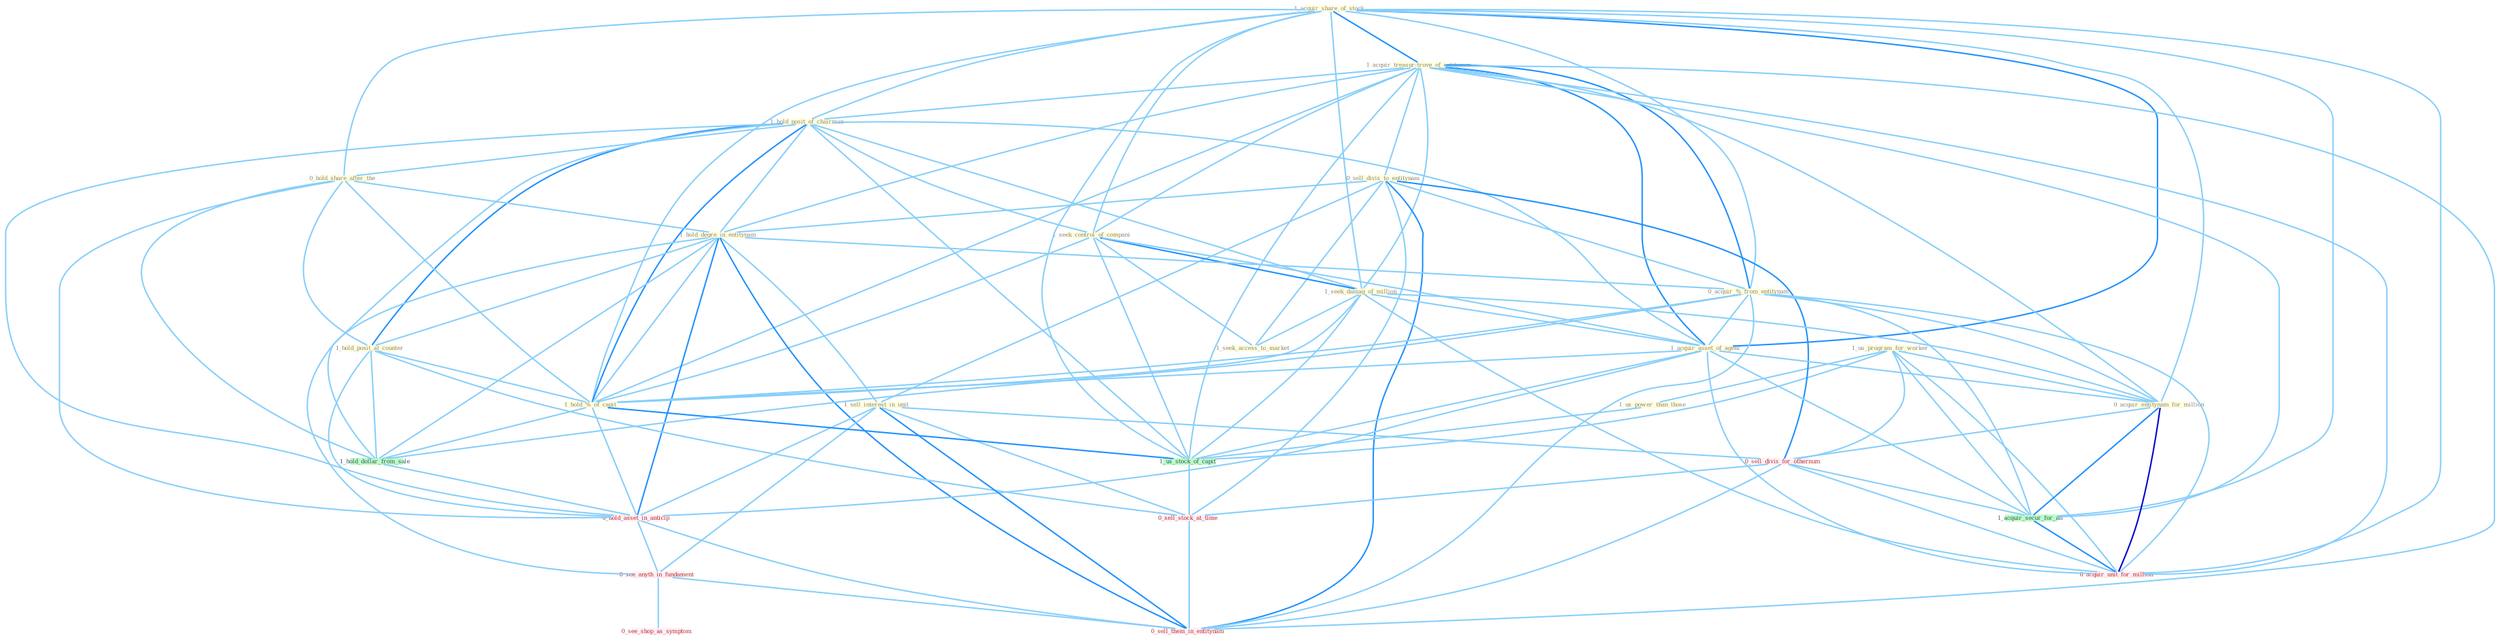 Graph G{ 
    node
    [shape=polygon,style=filled,width=.5,height=.06,color="#BDFCC9",fixedsize=true,fontsize=4,
    fontcolor="#2f4f4f"];
    {node
    [color="#ffffe0", fontcolor="#8b7d6b"] "1_acquir_share_of_stock " "1_acquir_treasur-trove_of_entitynam " "1_hold_posit_of_chairman " "0_hold_share_after_the " "1_us_program_for_worker " "0_sell_divis_to_entitynam " "1_seek_control_of_compani " "1_hold_degre_in_entitynam " "1_seek_damag_of_million " "1_hold_posit_at_counter " "1_seek_access_to_market " "0_acquir_%_from_entitynam " "1_acquir_asset_of_agenc " "0_acquir_entitynam_for_million " "1_sell_interest_in_unit " "1_us_power_than_those " "1_hold_%_of_capit "}
{node [color="#fff0f5", fontcolor="#b22222"] "0_sell_divis_for_othernum " "0_hold_asset_in_anticip " "0_sell_stock_at_time " "0_see_anyth_in_fundament " "0_acquir_unit_for_million " "0_see_shop_as_symptom " "0_sell_them_in_entitynam "}
edge [color="#B0E2FF"];

	"1_acquir_share_of_stock " -- "1_acquir_treasur-trove_of_entitynam " [w="2", color="#1e90ff" , len=0.8];
	"1_acquir_share_of_stock " -- "1_hold_posit_of_chairman " [w="1", color="#87cefa" ];
	"1_acquir_share_of_stock " -- "0_hold_share_after_the " [w="1", color="#87cefa" ];
	"1_acquir_share_of_stock " -- "1_seek_control_of_compani " [w="1", color="#87cefa" ];
	"1_acquir_share_of_stock " -- "1_seek_damag_of_million " [w="1", color="#87cefa" ];
	"1_acquir_share_of_stock " -- "0_acquir_%_from_entitynam " [w="1", color="#87cefa" ];
	"1_acquir_share_of_stock " -- "1_acquir_asset_of_agenc " [w="2", color="#1e90ff" , len=0.8];
	"1_acquir_share_of_stock " -- "0_acquir_entitynam_for_million " [w="1", color="#87cefa" ];
	"1_acquir_share_of_stock " -- "1_hold_%_of_capit " [w="1", color="#87cefa" ];
	"1_acquir_share_of_stock " -- "1_acquir_secur_for_an " [w="1", color="#87cefa" ];
	"1_acquir_share_of_stock " -- "1_us_stock_of_capit " [w="1", color="#87cefa" ];
	"1_acquir_share_of_stock " -- "0_acquir_unit_for_million " [w="1", color="#87cefa" ];
	"1_acquir_treasur-trove_of_entitynam " -- "1_hold_posit_of_chairman " [w="1", color="#87cefa" ];
	"1_acquir_treasur-trove_of_entitynam " -- "0_sell_divis_to_entitynam " [w="1", color="#87cefa" ];
	"1_acquir_treasur-trove_of_entitynam " -- "1_seek_control_of_compani " [w="1", color="#87cefa" ];
	"1_acquir_treasur-trove_of_entitynam " -- "1_hold_degre_in_entitynam " [w="1", color="#87cefa" ];
	"1_acquir_treasur-trove_of_entitynam " -- "1_seek_damag_of_million " [w="1", color="#87cefa" ];
	"1_acquir_treasur-trove_of_entitynam " -- "0_acquir_%_from_entitynam " [w="2", color="#1e90ff" , len=0.8];
	"1_acquir_treasur-trove_of_entitynam " -- "1_acquir_asset_of_agenc " [w="2", color="#1e90ff" , len=0.8];
	"1_acquir_treasur-trove_of_entitynam " -- "0_acquir_entitynam_for_million " [w="1", color="#87cefa" ];
	"1_acquir_treasur-trove_of_entitynam " -- "1_hold_%_of_capit " [w="1", color="#87cefa" ];
	"1_acquir_treasur-trove_of_entitynam " -- "1_acquir_secur_for_an " [w="1", color="#87cefa" ];
	"1_acquir_treasur-trove_of_entitynam " -- "1_us_stock_of_capit " [w="1", color="#87cefa" ];
	"1_acquir_treasur-trove_of_entitynam " -- "0_acquir_unit_for_million " [w="1", color="#87cefa" ];
	"1_acquir_treasur-trove_of_entitynam " -- "0_sell_them_in_entitynam " [w="1", color="#87cefa" ];
	"1_hold_posit_of_chairman " -- "0_hold_share_after_the " [w="1", color="#87cefa" ];
	"1_hold_posit_of_chairman " -- "1_seek_control_of_compani " [w="1", color="#87cefa" ];
	"1_hold_posit_of_chairman " -- "1_hold_degre_in_entitynam " [w="1", color="#87cefa" ];
	"1_hold_posit_of_chairman " -- "1_seek_damag_of_million " [w="1", color="#87cefa" ];
	"1_hold_posit_of_chairman " -- "1_hold_posit_at_counter " [w="2", color="#1e90ff" , len=0.8];
	"1_hold_posit_of_chairman " -- "1_acquir_asset_of_agenc " [w="1", color="#87cefa" ];
	"1_hold_posit_of_chairman " -- "1_hold_%_of_capit " [w="2", color="#1e90ff" , len=0.8];
	"1_hold_posit_of_chairman " -- "1_us_stock_of_capit " [w="1", color="#87cefa" ];
	"1_hold_posit_of_chairman " -- "1_hold_dollar_from_sale " [w="1", color="#87cefa" ];
	"1_hold_posit_of_chairman " -- "0_hold_asset_in_anticip " [w="1", color="#87cefa" ];
	"0_hold_share_after_the " -- "1_hold_degre_in_entitynam " [w="1", color="#87cefa" ];
	"0_hold_share_after_the " -- "1_hold_posit_at_counter " [w="1", color="#87cefa" ];
	"0_hold_share_after_the " -- "1_hold_%_of_capit " [w="1", color="#87cefa" ];
	"0_hold_share_after_the " -- "1_hold_dollar_from_sale " [w="1", color="#87cefa" ];
	"0_hold_share_after_the " -- "0_hold_asset_in_anticip " [w="1", color="#87cefa" ];
	"1_us_program_for_worker " -- "0_acquir_entitynam_for_million " [w="1", color="#87cefa" ];
	"1_us_program_for_worker " -- "1_us_power_than_those " [w="1", color="#87cefa" ];
	"1_us_program_for_worker " -- "0_sell_divis_for_othernum " [w="1", color="#87cefa" ];
	"1_us_program_for_worker " -- "1_acquir_secur_for_an " [w="1", color="#87cefa" ];
	"1_us_program_for_worker " -- "1_us_stock_of_capit " [w="1", color="#87cefa" ];
	"1_us_program_for_worker " -- "0_acquir_unit_for_million " [w="1", color="#87cefa" ];
	"0_sell_divis_to_entitynam " -- "1_hold_degre_in_entitynam " [w="1", color="#87cefa" ];
	"0_sell_divis_to_entitynam " -- "1_seek_access_to_market " [w="1", color="#87cefa" ];
	"0_sell_divis_to_entitynam " -- "0_acquir_%_from_entitynam " [w="1", color="#87cefa" ];
	"0_sell_divis_to_entitynam " -- "1_sell_interest_in_unit " [w="1", color="#87cefa" ];
	"0_sell_divis_to_entitynam " -- "0_sell_divis_for_othernum " [w="2", color="#1e90ff" , len=0.8];
	"0_sell_divis_to_entitynam " -- "0_sell_stock_at_time " [w="1", color="#87cefa" ];
	"0_sell_divis_to_entitynam " -- "0_sell_them_in_entitynam " [w="2", color="#1e90ff" , len=0.8];
	"1_seek_control_of_compani " -- "1_seek_damag_of_million " [w="2", color="#1e90ff" , len=0.8];
	"1_seek_control_of_compani " -- "1_seek_access_to_market " [w="1", color="#87cefa" ];
	"1_seek_control_of_compani " -- "1_acquir_asset_of_agenc " [w="1", color="#87cefa" ];
	"1_seek_control_of_compani " -- "1_hold_%_of_capit " [w="1", color="#87cefa" ];
	"1_seek_control_of_compani " -- "1_us_stock_of_capit " [w="1", color="#87cefa" ];
	"1_hold_degre_in_entitynam " -- "1_hold_posit_at_counter " [w="1", color="#87cefa" ];
	"1_hold_degre_in_entitynam " -- "0_acquir_%_from_entitynam " [w="1", color="#87cefa" ];
	"1_hold_degre_in_entitynam " -- "1_sell_interest_in_unit " [w="1", color="#87cefa" ];
	"1_hold_degre_in_entitynam " -- "1_hold_%_of_capit " [w="1", color="#87cefa" ];
	"1_hold_degre_in_entitynam " -- "1_hold_dollar_from_sale " [w="1", color="#87cefa" ];
	"1_hold_degre_in_entitynam " -- "0_hold_asset_in_anticip " [w="2", color="#1e90ff" , len=0.8];
	"1_hold_degre_in_entitynam " -- "0_see_anyth_in_fundament " [w="1", color="#87cefa" ];
	"1_hold_degre_in_entitynam " -- "0_sell_them_in_entitynam " [w="2", color="#1e90ff" , len=0.8];
	"1_seek_damag_of_million " -- "1_seek_access_to_market " [w="1", color="#87cefa" ];
	"1_seek_damag_of_million " -- "1_acquir_asset_of_agenc " [w="1", color="#87cefa" ];
	"1_seek_damag_of_million " -- "0_acquir_entitynam_for_million " [w="1", color="#87cefa" ];
	"1_seek_damag_of_million " -- "1_hold_%_of_capit " [w="1", color="#87cefa" ];
	"1_seek_damag_of_million " -- "1_us_stock_of_capit " [w="1", color="#87cefa" ];
	"1_seek_damag_of_million " -- "0_acquir_unit_for_million " [w="1", color="#87cefa" ];
	"1_hold_posit_at_counter " -- "1_hold_%_of_capit " [w="1", color="#87cefa" ];
	"1_hold_posit_at_counter " -- "1_hold_dollar_from_sale " [w="1", color="#87cefa" ];
	"1_hold_posit_at_counter " -- "0_hold_asset_in_anticip " [w="1", color="#87cefa" ];
	"1_hold_posit_at_counter " -- "0_sell_stock_at_time " [w="1", color="#87cefa" ];
	"0_acquir_%_from_entitynam " -- "1_acquir_asset_of_agenc " [w="1", color="#87cefa" ];
	"0_acquir_%_from_entitynam " -- "0_acquir_entitynam_for_million " [w="1", color="#87cefa" ];
	"0_acquir_%_from_entitynam " -- "1_hold_%_of_capit " [w="1", color="#87cefa" ];
	"0_acquir_%_from_entitynam " -- "1_acquir_secur_for_an " [w="1", color="#87cefa" ];
	"0_acquir_%_from_entitynam " -- "1_hold_dollar_from_sale " [w="1", color="#87cefa" ];
	"0_acquir_%_from_entitynam " -- "0_acquir_unit_for_million " [w="1", color="#87cefa" ];
	"0_acquir_%_from_entitynam " -- "0_sell_them_in_entitynam " [w="1", color="#87cefa" ];
	"1_acquir_asset_of_agenc " -- "0_acquir_entitynam_for_million " [w="1", color="#87cefa" ];
	"1_acquir_asset_of_agenc " -- "1_hold_%_of_capit " [w="1", color="#87cefa" ];
	"1_acquir_asset_of_agenc " -- "1_acquir_secur_for_an " [w="1", color="#87cefa" ];
	"1_acquir_asset_of_agenc " -- "1_us_stock_of_capit " [w="1", color="#87cefa" ];
	"1_acquir_asset_of_agenc " -- "0_hold_asset_in_anticip " [w="1", color="#87cefa" ];
	"1_acquir_asset_of_agenc " -- "0_acquir_unit_for_million " [w="1", color="#87cefa" ];
	"0_acquir_entitynam_for_million " -- "0_sell_divis_for_othernum " [w="1", color="#87cefa" ];
	"0_acquir_entitynam_for_million " -- "1_acquir_secur_for_an " [w="2", color="#1e90ff" , len=0.8];
	"0_acquir_entitynam_for_million " -- "0_acquir_unit_for_million " [w="3", color="#0000cd" , len=0.6];
	"1_sell_interest_in_unit " -- "0_sell_divis_for_othernum " [w="1", color="#87cefa" ];
	"1_sell_interest_in_unit " -- "0_hold_asset_in_anticip " [w="1", color="#87cefa" ];
	"1_sell_interest_in_unit " -- "0_sell_stock_at_time " [w="1", color="#87cefa" ];
	"1_sell_interest_in_unit " -- "0_see_anyth_in_fundament " [w="1", color="#87cefa" ];
	"1_sell_interest_in_unit " -- "0_sell_them_in_entitynam " [w="2", color="#1e90ff" , len=0.8];
	"1_us_power_than_those " -- "1_us_stock_of_capit " [w="1", color="#87cefa" ];
	"1_hold_%_of_capit " -- "1_us_stock_of_capit " [w="2", color="#1e90ff" , len=0.8];
	"1_hold_%_of_capit " -- "1_hold_dollar_from_sale " [w="1", color="#87cefa" ];
	"1_hold_%_of_capit " -- "0_hold_asset_in_anticip " [w="1", color="#87cefa" ];
	"0_sell_divis_for_othernum " -- "1_acquir_secur_for_an " [w="1", color="#87cefa" ];
	"0_sell_divis_for_othernum " -- "0_sell_stock_at_time " [w="1", color="#87cefa" ];
	"0_sell_divis_for_othernum " -- "0_acquir_unit_for_million " [w="1", color="#87cefa" ];
	"0_sell_divis_for_othernum " -- "0_sell_them_in_entitynam " [w="1", color="#87cefa" ];
	"1_acquir_secur_for_an " -- "0_acquir_unit_for_million " [w="2", color="#1e90ff" , len=0.8];
	"1_us_stock_of_capit " -- "0_sell_stock_at_time " [w="1", color="#87cefa" ];
	"1_hold_dollar_from_sale " -- "0_hold_asset_in_anticip " [w="1", color="#87cefa" ];
	"0_hold_asset_in_anticip " -- "0_see_anyth_in_fundament " [w="1", color="#87cefa" ];
	"0_hold_asset_in_anticip " -- "0_sell_them_in_entitynam " [w="1", color="#87cefa" ];
	"0_sell_stock_at_time " -- "0_sell_them_in_entitynam " [w="1", color="#87cefa" ];
	"0_see_anyth_in_fundament " -- "0_see_shop_as_symptom " [w="1", color="#87cefa" ];
	"0_see_anyth_in_fundament " -- "0_sell_them_in_entitynam " [w="1", color="#87cefa" ];
}